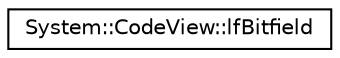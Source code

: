 digraph G
{
  edge [fontname="Helvetica",fontsize="10",labelfontname="Helvetica",labelfontsize="10"];
  node [fontname="Helvetica",fontsize="10",shape=record];
  rankdir="LR";
  Node1 [label="System::CodeView::lfBitfield",height=0.2,width=0.4,color="black", fillcolor="white", style="filled",URL="$struct_system_1_1_code_view_1_1lf_bitfield.html"];
}
